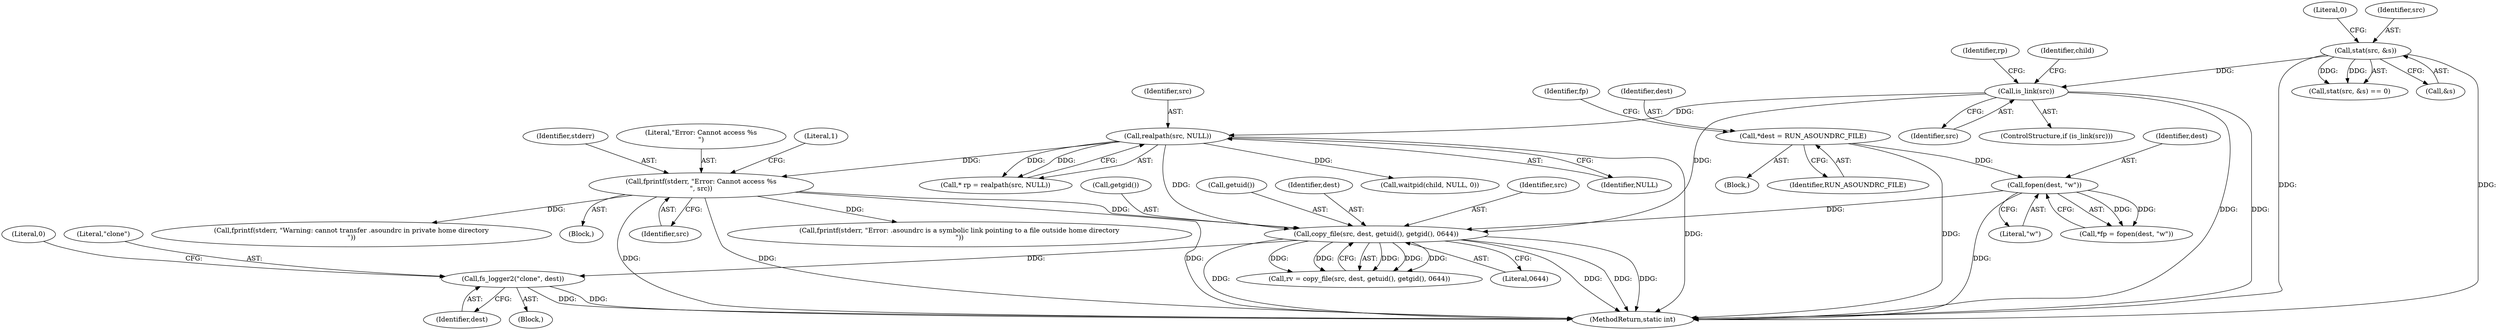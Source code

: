 digraph "1_firejail_b8a4ff9775318ca5e679183884a6a63f3da8f863_2@del" {
"1000225" [label="(Call,fs_logger2(\"clone\", dest))"];
"1000212" [label="(Call,copy_file(src, dest, getuid(), getgid(), 0644))"];
"1000166" [label="(Call,fprintf(stderr, \"Error: Cannot access %s\n\", src))"];
"1000159" [label="(Call,realpath(src, NULL))"];
"1000153" [label="(Call,is_link(src))"];
"1000146" [label="(Call,stat(src, &s))"];
"1000114" [label="(Call,fopen(dest, \"w\"))"];
"1000108" [label="(Call,*dest = RUN_ASOUNDRC_FILE)"];
"1000215" [label="(Call,getuid())"];
"1000160" [label="(Identifier,src)"];
"1000167" [label="(Identifier,stderr)"];
"1000154" [label="(Identifier,src)"];
"1000214" [label="(Identifier,dest)"];
"1000168" [label="(Literal,\"Error: Cannot access %s\n\")"];
"1000145" [label="(Call,stat(src, &s) == 0)"];
"1000185" [label="(Call,fprintf(stderr, \"Error: .asoundrc is a symbolic link pointing to a file outside home directory\n\"))"];
"1000116" [label="(Literal,\"w\")"];
"1000226" [label="(Literal,\"clone\")"];
"1000150" [label="(Literal,0)"];
"1000210" [label="(Call,rv = copy_file(src, dest, getuid(), getgid(), 0644))"];
"1000113" [label="(Identifier,fp)"];
"1000110" [label="(Identifier,RUN_ASOUNDRC_FILE)"];
"1000229" [label="(Literal,0)"];
"1000227" [label="(Identifier,dest)"];
"1000112" [label="(Call,*fp = fopen(dest, \"w\"))"];
"1000194" [label="(Identifier,child)"];
"1000161" [label="(Identifier,NULL)"];
"1000158" [label="(Identifier,rp)"];
"1000152" [label="(ControlStructure,if (is_link(src)))"];
"1000213" [label="(Identifier,src)"];
"1000238" [label="(MethodReturn,static int)"];
"1000157" [label="(Call,* rp = realpath(src, NULL))"];
"1000230" [label="(Call,waitpid(child, NULL, 0))"];
"1000114" [label="(Call,fopen(dest, \"w\"))"];
"1000159" [label="(Call,realpath(src, NULL))"];
"1000169" [label="(Identifier,src)"];
"1000171" [label="(Literal,1)"];
"1000146" [label="(Call,stat(src, &s))"];
"1000147" [label="(Identifier,src)"];
"1000225" [label="(Call,fs_logger2(\"clone\", dest))"];
"1000220" [label="(Call,fprintf(stderr, \"Warning: cannot transfer .asoundrc in private home directory\n\"))"];
"1000148" [label="(Call,&s)"];
"1000108" [label="(Call,*dest = RUN_ASOUNDRC_FILE)"];
"1000217" [label="(Literal,0644)"];
"1000166" [label="(Call,fprintf(stderr, \"Error: Cannot access %s\n\", src))"];
"1000115" [label="(Identifier,dest)"];
"1000109" [label="(Identifier,dest)"];
"1000104" [label="(Block,)"];
"1000224" [label="(Block,)"];
"1000212" [label="(Call,copy_file(src, dest, getuid(), getgid(), 0644))"];
"1000216" [label="(Call,getgid())"];
"1000153" [label="(Call,is_link(src))"];
"1000165" [label="(Block,)"];
"1000225" -> "1000224"  [label="AST: "];
"1000225" -> "1000227"  [label="CFG: "];
"1000226" -> "1000225"  [label="AST: "];
"1000227" -> "1000225"  [label="AST: "];
"1000229" -> "1000225"  [label="CFG: "];
"1000225" -> "1000238"  [label="DDG: "];
"1000225" -> "1000238"  [label="DDG: "];
"1000212" -> "1000225"  [label="DDG: "];
"1000212" -> "1000210"  [label="AST: "];
"1000212" -> "1000217"  [label="CFG: "];
"1000213" -> "1000212"  [label="AST: "];
"1000214" -> "1000212"  [label="AST: "];
"1000215" -> "1000212"  [label="AST: "];
"1000216" -> "1000212"  [label="AST: "];
"1000217" -> "1000212"  [label="AST: "];
"1000210" -> "1000212"  [label="CFG: "];
"1000212" -> "1000238"  [label="DDG: "];
"1000212" -> "1000238"  [label="DDG: "];
"1000212" -> "1000238"  [label="DDG: "];
"1000212" -> "1000238"  [label="DDG: "];
"1000212" -> "1000210"  [label="DDG: "];
"1000212" -> "1000210"  [label="DDG: "];
"1000212" -> "1000210"  [label="DDG: "];
"1000212" -> "1000210"  [label="DDG: "];
"1000212" -> "1000210"  [label="DDG: "];
"1000166" -> "1000212"  [label="DDG: "];
"1000159" -> "1000212"  [label="DDG: "];
"1000153" -> "1000212"  [label="DDG: "];
"1000114" -> "1000212"  [label="DDG: "];
"1000166" -> "1000165"  [label="AST: "];
"1000166" -> "1000169"  [label="CFG: "];
"1000167" -> "1000166"  [label="AST: "];
"1000168" -> "1000166"  [label="AST: "];
"1000169" -> "1000166"  [label="AST: "];
"1000171" -> "1000166"  [label="CFG: "];
"1000166" -> "1000238"  [label="DDG: "];
"1000166" -> "1000238"  [label="DDG: "];
"1000166" -> "1000238"  [label="DDG: "];
"1000159" -> "1000166"  [label="DDG: "];
"1000166" -> "1000185"  [label="DDG: "];
"1000166" -> "1000220"  [label="DDG: "];
"1000159" -> "1000157"  [label="AST: "];
"1000159" -> "1000161"  [label="CFG: "];
"1000160" -> "1000159"  [label="AST: "];
"1000161" -> "1000159"  [label="AST: "];
"1000157" -> "1000159"  [label="CFG: "];
"1000159" -> "1000238"  [label="DDG: "];
"1000159" -> "1000157"  [label="DDG: "];
"1000159" -> "1000157"  [label="DDG: "];
"1000153" -> "1000159"  [label="DDG: "];
"1000159" -> "1000230"  [label="DDG: "];
"1000153" -> "1000152"  [label="AST: "];
"1000153" -> "1000154"  [label="CFG: "];
"1000154" -> "1000153"  [label="AST: "];
"1000158" -> "1000153"  [label="CFG: "];
"1000194" -> "1000153"  [label="CFG: "];
"1000153" -> "1000238"  [label="DDG: "];
"1000153" -> "1000238"  [label="DDG: "];
"1000146" -> "1000153"  [label="DDG: "];
"1000146" -> "1000145"  [label="AST: "];
"1000146" -> "1000148"  [label="CFG: "];
"1000147" -> "1000146"  [label="AST: "];
"1000148" -> "1000146"  [label="AST: "];
"1000150" -> "1000146"  [label="CFG: "];
"1000146" -> "1000238"  [label="DDG: "];
"1000146" -> "1000238"  [label="DDG: "];
"1000146" -> "1000145"  [label="DDG: "];
"1000146" -> "1000145"  [label="DDG: "];
"1000114" -> "1000112"  [label="AST: "];
"1000114" -> "1000116"  [label="CFG: "];
"1000115" -> "1000114"  [label="AST: "];
"1000116" -> "1000114"  [label="AST: "];
"1000112" -> "1000114"  [label="CFG: "];
"1000114" -> "1000238"  [label="DDG: "];
"1000114" -> "1000112"  [label="DDG: "];
"1000114" -> "1000112"  [label="DDG: "];
"1000108" -> "1000114"  [label="DDG: "];
"1000108" -> "1000104"  [label="AST: "];
"1000108" -> "1000110"  [label="CFG: "];
"1000109" -> "1000108"  [label="AST: "];
"1000110" -> "1000108"  [label="AST: "];
"1000113" -> "1000108"  [label="CFG: "];
"1000108" -> "1000238"  [label="DDG: "];
}

